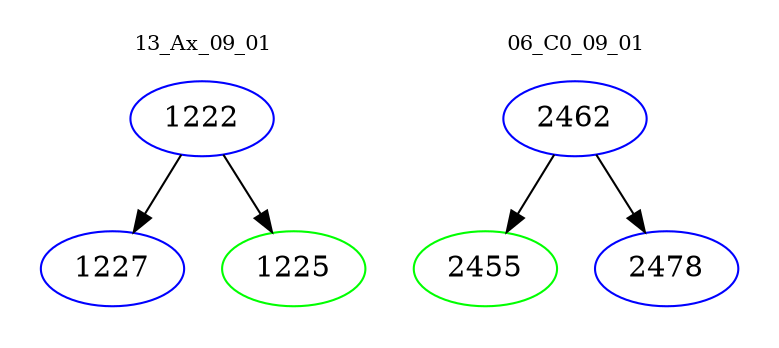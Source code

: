 digraph{
subgraph cluster_0 {
color = white
label = "13_Ax_09_01";
fontsize=10;
T0_1222 [label="1222", color="blue"]
T0_1222 -> T0_1227 [color="black"]
T0_1227 [label="1227", color="blue"]
T0_1222 -> T0_1225 [color="black"]
T0_1225 [label="1225", color="green"]
}
subgraph cluster_1 {
color = white
label = "06_C0_09_01";
fontsize=10;
T1_2462 [label="2462", color="blue"]
T1_2462 -> T1_2455 [color="black"]
T1_2455 [label="2455", color="green"]
T1_2462 -> T1_2478 [color="black"]
T1_2478 [label="2478", color="blue"]
}
}
